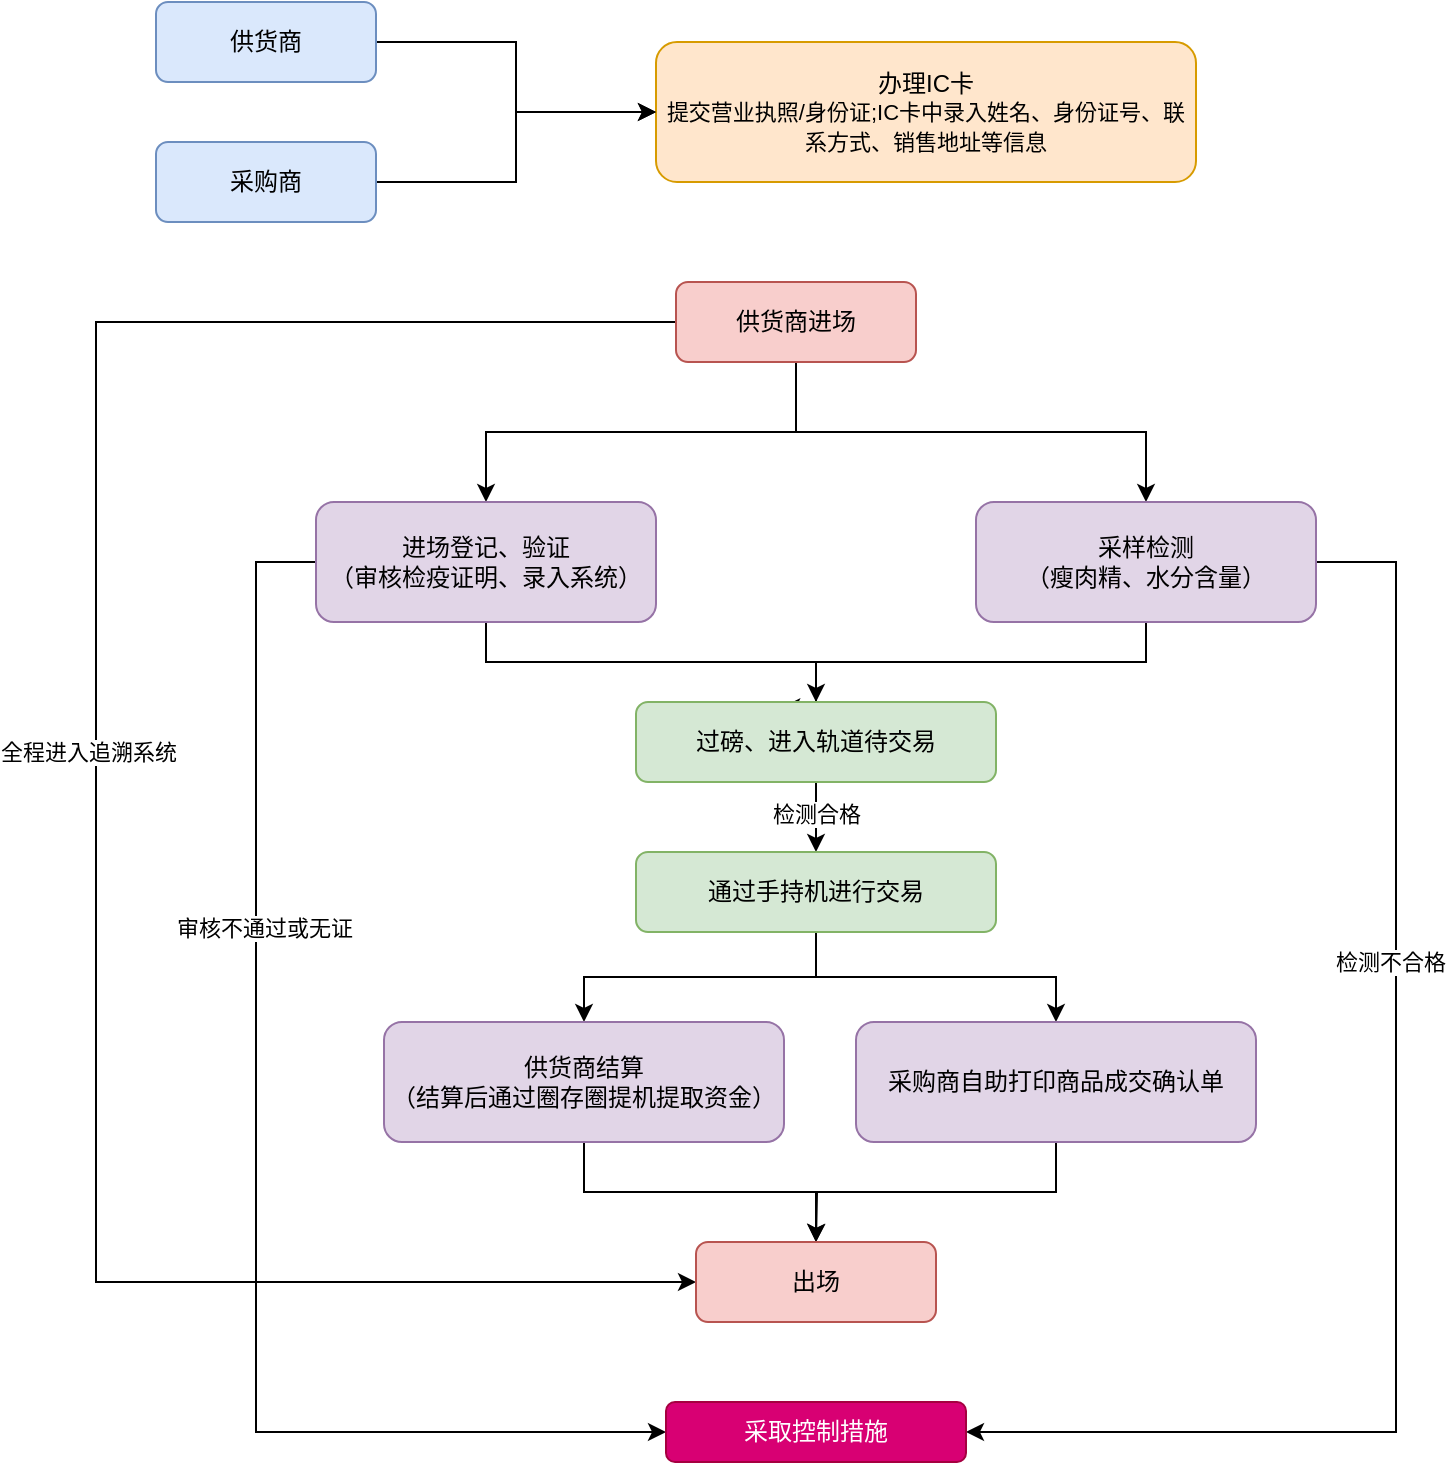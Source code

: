 <mxfile version="21.3.4" type="github">
  <diagram name="第 1 页" id="3sfTKPungFzAuO5R9FBC">
    <mxGraphModel dx="1434" dy="808" grid="1" gridSize="10" guides="1" tooltips="1" connect="1" arrows="1" fold="1" page="1" pageScale="1" pageWidth="827" pageHeight="1169" math="0" shadow="0">
      <root>
        <mxCell id="0" />
        <mxCell id="1" parent="0" />
        <mxCell id="9lPcb9cZJqhuE_fMs--A-2" value="办理IC卡&lt;br style=&quot;border-color: var(--border-color);&quot;&gt;&lt;font style=&quot;border-color: var(--border-color); font-size: 11px;&quot;&gt;提交营业执照/身份证;IC卡中录入姓名、身份证号、联系方式、销售地址等信息&lt;/font&gt;" style="rounded=1;whiteSpace=wrap;html=1;movable=1;resizable=1;rotatable=1;deletable=1;editable=1;locked=0;connectable=1;fillColor=#ffe6cc;strokeColor=#d79b00;" vertex="1" parent="1">
          <mxGeometry x="350" y="140" width="270" height="70" as="geometry" />
        </mxCell>
        <mxCell id="9lPcb9cZJqhuE_fMs--A-8" style="edgeStyle=orthogonalEdgeStyle;rounded=0;orthogonalLoop=1;jettySize=auto;html=1;exitX=1;exitY=0.5;exitDx=0;exitDy=0;entryX=0;entryY=0.5;entryDx=0;entryDy=0;movable=1;resizable=1;rotatable=1;deletable=1;editable=1;locked=0;connectable=1;" edge="1" parent="1" source="9lPcb9cZJqhuE_fMs--A-3" target="9lPcb9cZJqhuE_fMs--A-2">
          <mxGeometry relative="1" as="geometry" />
        </mxCell>
        <mxCell id="9lPcb9cZJqhuE_fMs--A-3" value="供货商" style="rounded=1;whiteSpace=wrap;html=1;movable=1;resizable=1;rotatable=1;deletable=1;editable=1;locked=0;connectable=1;fillColor=#dae8fc;strokeColor=#6c8ebf;" vertex="1" parent="1">
          <mxGeometry x="100" y="120" width="110" height="40" as="geometry" />
        </mxCell>
        <mxCell id="9lPcb9cZJqhuE_fMs--A-11" style="edgeStyle=orthogonalEdgeStyle;rounded=0;orthogonalLoop=1;jettySize=auto;html=1;exitX=1;exitY=0.5;exitDx=0;exitDy=0;entryX=0;entryY=0.5;entryDx=0;entryDy=0;movable=1;resizable=1;rotatable=1;deletable=1;editable=1;locked=0;connectable=1;" edge="1" parent="1" source="9lPcb9cZJqhuE_fMs--A-4" target="9lPcb9cZJqhuE_fMs--A-2">
          <mxGeometry relative="1" as="geometry" />
        </mxCell>
        <mxCell id="9lPcb9cZJqhuE_fMs--A-4" value="采购商" style="rounded=1;whiteSpace=wrap;html=1;movable=1;resizable=1;rotatable=1;deletable=1;editable=1;locked=0;connectable=1;fillColor=#dae8fc;strokeColor=#6c8ebf;" vertex="1" parent="1">
          <mxGeometry x="100" y="190" width="110" height="40" as="geometry" />
        </mxCell>
        <mxCell id="9lPcb9cZJqhuE_fMs--A-25" style="edgeStyle=orthogonalEdgeStyle;rounded=0;orthogonalLoop=1;jettySize=auto;html=1;exitX=0;exitY=0.5;exitDx=0;exitDy=0;entryX=0;entryY=0.5;entryDx=0;entryDy=0;" edge="1" parent="1" source="9lPcb9cZJqhuE_fMs--A-13" target="9lPcb9cZJqhuE_fMs--A-23">
          <mxGeometry relative="1" as="geometry">
            <mxPoint x="320" y="830" as="targetPoint" />
            <Array as="points">
              <mxPoint x="70" y="280" />
              <mxPoint x="70" y="760" />
            </Array>
          </mxGeometry>
        </mxCell>
        <mxCell id="9lPcb9cZJqhuE_fMs--A-26" value="全程进入追溯系统" style="edgeLabel;html=1;align=center;verticalAlign=middle;resizable=0;points=[];" vertex="1" connectable="0" parent="9lPcb9cZJqhuE_fMs--A-25">
          <mxGeometry x="-0.056" y="-4" relative="1" as="geometry">
            <mxPoint as="offset" />
          </mxGeometry>
        </mxCell>
        <mxCell id="9lPcb9cZJqhuE_fMs--A-31" style="edgeStyle=orthogonalEdgeStyle;rounded=0;orthogonalLoop=1;jettySize=auto;html=1;exitX=0.5;exitY=1;exitDx=0;exitDy=0;" edge="1" parent="1" source="9lPcb9cZJqhuE_fMs--A-13" target="9lPcb9cZJqhuE_fMs--A-14">
          <mxGeometry relative="1" as="geometry" />
        </mxCell>
        <mxCell id="9lPcb9cZJqhuE_fMs--A-32" style="edgeStyle=orthogonalEdgeStyle;rounded=0;orthogonalLoop=1;jettySize=auto;html=1;exitX=0.5;exitY=1;exitDx=0;exitDy=0;" edge="1" parent="1" source="9lPcb9cZJqhuE_fMs--A-13" target="9lPcb9cZJqhuE_fMs--A-16">
          <mxGeometry relative="1" as="geometry" />
        </mxCell>
        <mxCell id="9lPcb9cZJqhuE_fMs--A-13" value="供货商进场" style="rounded=1;whiteSpace=wrap;html=1;fillColor=#f8cecc;strokeColor=#b85450;" vertex="1" parent="1">
          <mxGeometry x="360" y="260" width="120" height="40" as="geometry" />
        </mxCell>
        <mxCell id="9lPcb9cZJqhuE_fMs--A-27" style="edgeStyle=orthogonalEdgeStyle;rounded=0;orthogonalLoop=1;jettySize=auto;html=1;exitX=0;exitY=0.5;exitDx=0;exitDy=0;entryX=0;entryY=0.5;entryDx=0;entryDy=0;" edge="1" parent="1" source="9lPcb9cZJqhuE_fMs--A-14" target="9lPcb9cZJqhuE_fMs--A-24">
          <mxGeometry relative="1" as="geometry">
            <Array as="points">
              <mxPoint x="150" y="400" />
              <mxPoint x="150" y="835" />
            </Array>
          </mxGeometry>
        </mxCell>
        <mxCell id="9lPcb9cZJqhuE_fMs--A-28" value="审核不通过或无证" style="edgeLabel;html=1;align=center;verticalAlign=middle;resizable=0;points=[];" vertex="1" connectable="0" parent="9lPcb9cZJqhuE_fMs--A-27">
          <mxGeometry x="-0.364" y="4" relative="1" as="geometry">
            <mxPoint as="offset" />
          </mxGeometry>
        </mxCell>
        <mxCell id="9lPcb9cZJqhuE_fMs--A-33" style="edgeStyle=orthogonalEdgeStyle;rounded=0;orthogonalLoop=1;jettySize=auto;html=1;exitX=0.5;exitY=1;exitDx=0;exitDy=0;entryX=0.5;entryY=0;entryDx=0;entryDy=0;" edge="1" parent="1" source="9lPcb9cZJqhuE_fMs--A-14" target="9lPcb9cZJqhuE_fMs--A-17">
          <mxGeometry relative="1" as="geometry" />
        </mxCell>
        <mxCell id="9lPcb9cZJqhuE_fMs--A-14" value="进场登记、验证&lt;br&gt;（审核检疫证明、录入系统）" style="rounded=1;whiteSpace=wrap;html=1;fillColor=#e1d5e7;strokeColor=#9673a6;" vertex="1" parent="1">
          <mxGeometry x="180" y="370" width="170" height="60" as="geometry" />
        </mxCell>
        <mxCell id="9lPcb9cZJqhuE_fMs--A-29" style="edgeStyle=orthogonalEdgeStyle;rounded=0;orthogonalLoop=1;jettySize=auto;html=1;entryX=1;entryY=0.5;entryDx=0;entryDy=0;" edge="1" parent="1" source="9lPcb9cZJqhuE_fMs--A-16" target="9lPcb9cZJqhuE_fMs--A-24">
          <mxGeometry relative="1" as="geometry">
            <Array as="points">
              <mxPoint x="720" y="400" />
              <mxPoint x="720" y="835" />
            </Array>
          </mxGeometry>
        </mxCell>
        <mxCell id="9lPcb9cZJqhuE_fMs--A-30" value="检测不合格" style="edgeLabel;html=1;align=center;verticalAlign=middle;resizable=0;points=[];" vertex="1" connectable="0" parent="9lPcb9cZJqhuE_fMs--A-29">
          <mxGeometry x="-0.305" y="-3" relative="1" as="geometry">
            <mxPoint as="offset" />
          </mxGeometry>
        </mxCell>
        <mxCell id="9lPcb9cZJqhuE_fMs--A-34" style="edgeStyle=orthogonalEdgeStyle;rounded=0;orthogonalLoop=1;jettySize=auto;html=1;exitX=0.5;exitY=1;exitDx=0;exitDy=0;entryX=0.406;entryY=0.065;entryDx=0;entryDy=0;entryPerimeter=0;" edge="1" parent="1" source="9lPcb9cZJqhuE_fMs--A-16" target="9lPcb9cZJqhuE_fMs--A-17">
          <mxGeometry relative="1" as="geometry">
            <Array as="points">
              <mxPoint x="595" y="450" />
              <mxPoint x="430" y="450" />
              <mxPoint x="430" y="473" />
            </Array>
          </mxGeometry>
        </mxCell>
        <mxCell id="9lPcb9cZJqhuE_fMs--A-16" value="采样检测&lt;br style=&quot;border-color: var(--border-color);&quot;&gt;（瘦肉精、水分含量）" style="rounded=1;whiteSpace=wrap;html=1;fillColor=#e1d5e7;strokeColor=#9673a6;" vertex="1" parent="1">
          <mxGeometry x="510" y="370" width="170" height="60" as="geometry" />
        </mxCell>
        <mxCell id="9lPcb9cZJqhuE_fMs--A-19" style="edgeStyle=orthogonalEdgeStyle;rounded=0;orthogonalLoop=1;jettySize=auto;html=1;exitX=0.5;exitY=1;exitDx=0;exitDy=0;" edge="1" parent="1" source="9lPcb9cZJqhuE_fMs--A-17" target="9lPcb9cZJqhuE_fMs--A-18">
          <mxGeometry relative="1" as="geometry" />
        </mxCell>
        <mxCell id="9lPcb9cZJqhuE_fMs--A-20" value="检测合格" style="edgeLabel;html=1;align=center;verticalAlign=middle;resizable=0;points=[];" vertex="1" connectable="0" parent="9lPcb9cZJqhuE_fMs--A-19">
          <mxGeometry x="-0.3" relative="1" as="geometry">
            <mxPoint as="offset" />
          </mxGeometry>
        </mxCell>
        <mxCell id="9lPcb9cZJqhuE_fMs--A-17" value="过磅、进入轨道待交易" style="rounded=1;whiteSpace=wrap;html=1;fillColor=#d5e8d4;strokeColor=#82b366;" vertex="1" parent="1">
          <mxGeometry x="340" y="470" width="180" height="40" as="geometry" />
        </mxCell>
        <mxCell id="9lPcb9cZJqhuE_fMs--A-35" style="edgeStyle=orthogonalEdgeStyle;rounded=0;orthogonalLoop=1;jettySize=auto;html=1;exitX=0.5;exitY=1;exitDx=0;exitDy=0;entryX=0.5;entryY=0;entryDx=0;entryDy=0;" edge="1" parent="1" source="9lPcb9cZJqhuE_fMs--A-18" target="9lPcb9cZJqhuE_fMs--A-21">
          <mxGeometry relative="1" as="geometry" />
        </mxCell>
        <mxCell id="9lPcb9cZJqhuE_fMs--A-36" style="edgeStyle=orthogonalEdgeStyle;rounded=0;orthogonalLoop=1;jettySize=auto;html=1;exitX=0.5;exitY=1;exitDx=0;exitDy=0;" edge="1" parent="1" source="9lPcb9cZJqhuE_fMs--A-18" target="9lPcb9cZJqhuE_fMs--A-22">
          <mxGeometry relative="1" as="geometry" />
        </mxCell>
        <mxCell id="9lPcb9cZJqhuE_fMs--A-18" value="通过手持机进行交易" style="rounded=1;whiteSpace=wrap;html=1;fillColor=#d5e8d4;strokeColor=#82b366;" vertex="1" parent="1">
          <mxGeometry x="340" y="545" width="180" height="40" as="geometry" />
        </mxCell>
        <mxCell id="9lPcb9cZJqhuE_fMs--A-37" style="edgeStyle=orthogonalEdgeStyle;rounded=0;orthogonalLoop=1;jettySize=auto;html=1;exitX=0.5;exitY=1;exitDx=0;exitDy=0;entryX=0.5;entryY=0;entryDx=0;entryDy=0;" edge="1" parent="1" source="9lPcb9cZJqhuE_fMs--A-21" target="9lPcb9cZJqhuE_fMs--A-23">
          <mxGeometry relative="1" as="geometry" />
        </mxCell>
        <mxCell id="9lPcb9cZJqhuE_fMs--A-21" value="供货商结算&lt;br&gt;（结算后通过圈存圈提机提取资金）" style="rounded=1;whiteSpace=wrap;html=1;fillColor=#e1d5e7;strokeColor=#9673a6;" vertex="1" parent="1">
          <mxGeometry x="214" y="630" width="200" height="60" as="geometry" />
        </mxCell>
        <mxCell id="9lPcb9cZJqhuE_fMs--A-38" style="edgeStyle=orthogonalEdgeStyle;rounded=0;orthogonalLoop=1;jettySize=auto;html=1;exitX=0.5;exitY=1;exitDx=0;exitDy=0;" edge="1" parent="1" source="9lPcb9cZJqhuE_fMs--A-22">
          <mxGeometry relative="1" as="geometry">
            <mxPoint x="430" y="740" as="targetPoint" />
          </mxGeometry>
        </mxCell>
        <mxCell id="9lPcb9cZJqhuE_fMs--A-22" value="采购商自助打印商品成交确认单" style="rounded=1;whiteSpace=wrap;html=1;fillColor=#e1d5e7;strokeColor=#9673a6;" vertex="1" parent="1">
          <mxGeometry x="450" y="630" width="200" height="60" as="geometry" />
        </mxCell>
        <mxCell id="9lPcb9cZJqhuE_fMs--A-23" value="出场" style="rounded=1;whiteSpace=wrap;html=1;fillColor=#f8cecc;strokeColor=#b85450;" vertex="1" parent="1">
          <mxGeometry x="370" y="740" width="120" height="40" as="geometry" />
        </mxCell>
        <mxCell id="9lPcb9cZJqhuE_fMs--A-24" value="采取控制措施" style="rounded=1;whiteSpace=wrap;html=1;fillColor=#d80073;fontColor=#ffffff;strokeColor=#A50040;" vertex="1" parent="1">
          <mxGeometry x="355" y="820" width="150" height="30" as="geometry" />
        </mxCell>
      </root>
    </mxGraphModel>
  </diagram>
</mxfile>
